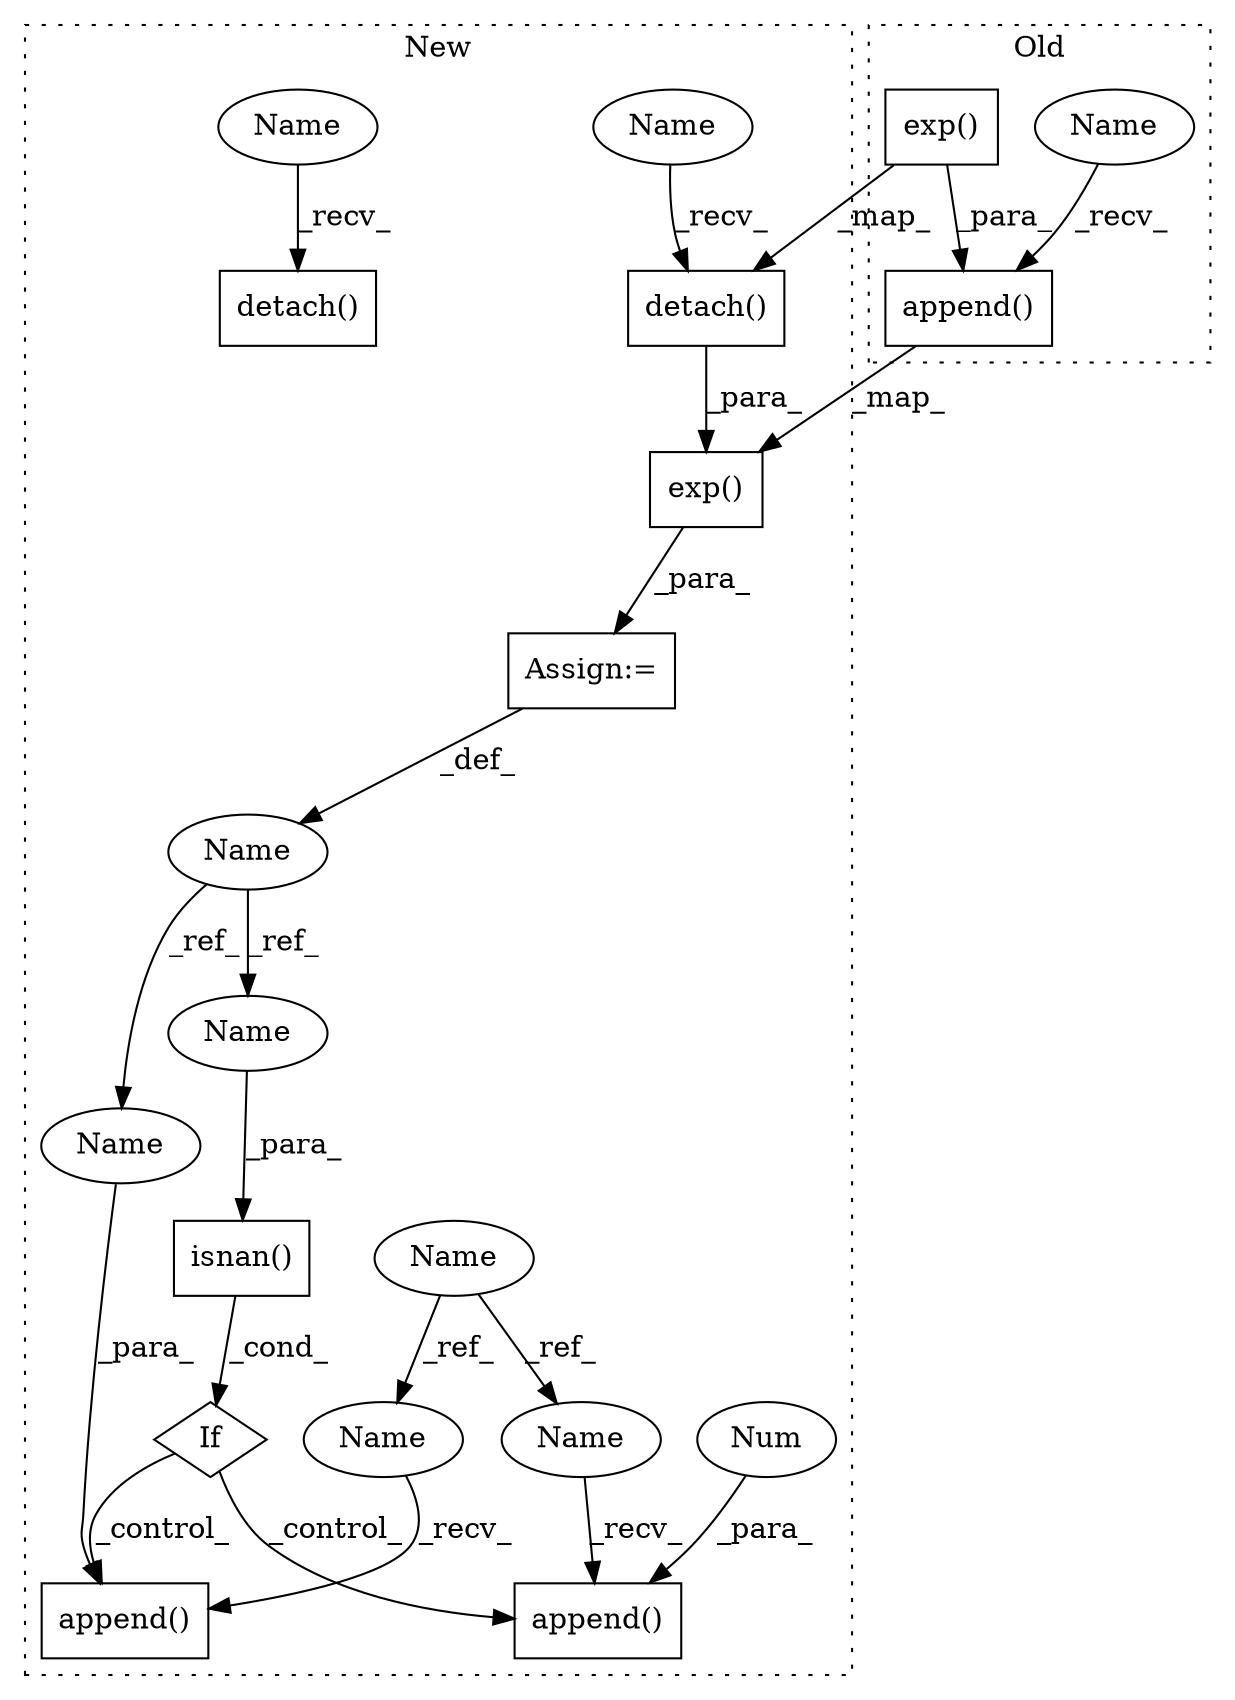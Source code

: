 digraph G {
subgraph cluster0 {
1 [label="append()" a="75" s="7852,7885" l="18,1" shape="box"];
10 [label="exp()" a="75" s="7870,7884" l="10,1" shape="box"];
16 [label="Name" a="87" s="7852" l="10" shape="ellipse"];
label = "Old";
style="dotted";
}
subgraph cluster1 {
2 [label="exp()" a="75" s="8678,8701" l="10,1" shape="box"];
3 [label="If" a="96" s="8719" l="3" shape="diamond"];
4 [label="isnan()" a="75" s="8722,8736" l="11,1" shape="box"];
5 [label="append()" a="75" s="8759,8781" l="18,1" shape="box"];
6 [label="Name" a="87" s="7963" l="10" shape="ellipse"];
7 [label="append()" a="75" s="8825,8846" l="18,1" shape="box"];
8 [label="Name" a="87" s="8672" l="3" shape="ellipse"];
9 [label="detach()" a="75" s="8688" l="13" shape="box"];
11 [label="detach()" a="75" s="8641" l="13" shape="box"];
12 [label="Num" a="76" s="8777" l="4" shape="ellipse"];
13 [label="Assign:=" a="68" s="8675" l="3" shape="box"];
14 [label="Name" a="87" s="8759" l="10" shape="ellipse"];
15 [label="Name" a="87" s="8825" l="10" shape="ellipse"];
17 [label="Name" a="87" s="8843" l="3" shape="ellipse"];
18 [label="Name" a="87" s="8733" l="3" shape="ellipse"];
19 [label="Name" a="87" s="8688" l="4" shape="ellipse"];
20 [label="Name" a="87" s="8641" l="4" shape="ellipse"];
label = "New";
style="dotted";
}
1 -> 2 [label="_map_"];
2 -> 13 [label="_para_"];
3 -> 7 [label="_control_"];
3 -> 5 [label="_control_"];
4 -> 3 [label="_cond_"];
6 -> 15 [label="_ref_"];
6 -> 14 [label="_ref_"];
8 -> 17 [label="_ref_"];
8 -> 18 [label="_ref_"];
9 -> 2 [label="_para_"];
10 -> 9 [label="_map_"];
10 -> 1 [label="_para_"];
12 -> 5 [label="_para_"];
13 -> 8 [label="_def_"];
14 -> 5 [label="_recv_"];
15 -> 7 [label="_recv_"];
16 -> 1 [label="_recv_"];
17 -> 7 [label="_para_"];
18 -> 4 [label="_para_"];
19 -> 9 [label="_recv_"];
20 -> 11 [label="_recv_"];
}